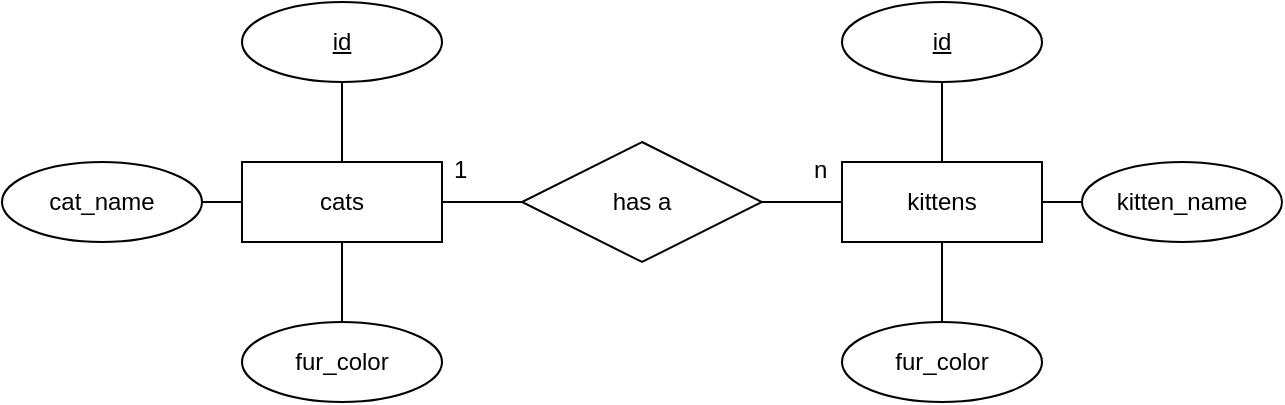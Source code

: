 <mxfile>
    <diagram id="sxPiTFbaHTy_uYjNto3b" name="1-n">
        <mxGraphModel dx="629" dy="344" grid="1" gridSize="10" guides="1" tooltips="1" connect="1" arrows="1" fold="1" page="1" pageScale="1" pageWidth="827" pageHeight="1169" math="0" shadow="0">
            <root>
                <mxCell id="0"/>
                <mxCell id="1" parent="0"/>
                <mxCell id="2" value="cats" style="whiteSpace=wrap;html=1;align=center;" vertex="1" parent="1">
                    <mxGeometry x="140" y="140" width="100" height="40" as="geometry"/>
                </mxCell>
                <mxCell id="3" value="cat_name" style="ellipse;whiteSpace=wrap;html=1;align=center;" vertex="1" parent="1">
                    <mxGeometry x="20" y="140" width="100" height="40" as="geometry"/>
                </mxCell>
                <mxCell id="4" value="fur_color" style="ellipse;whiteSpace=wrap;html=1;align=center;" vertex="1" parent="1">
                    <mxGeometry x="140" y="220" width="100" height="40" as="geometry"/>
                </mxCell>
                <mxCell id="5" value="id" style="ellipse;whiteSpace=wrap;html=1;align=center;fontStyle=4;" vertex="1" parent="1">
                    <mxGeometry x="140" y="60" width="100" height="40" as="geometry"/>
                </mxCell>
                <mxCell id="6" value="" style="endArrow=none;html=1;rounded=0;entryX=1;entryY=0.5;entryDx=0;entryDy=0;" edge="1" parent="1" target="3">
                    <mxGeometry relative="1" as="geometry">
                        <mxPoint x="140" y="160" as="sourcePoint"/>
                        <mxPoint x="400" y="170" as="targetPoint"/>
                    </mxGeometry>
                </mxCell>
                <mxCell id="7" value="" style="endArrow=none;html=1;rounded=0;exitX=0.5;exitY=1;exitDx=0;exitDy=0;entryX=0.5;entryY=0;entryDx=0;entryDy=0;" edge="1" parent="1" source="2" target="4">
                    <mxGeometry relative="1" as="geometry">
                        <mxPoint x="240" y="170" as="sourcePoint"/>
                        <mxPoint x="400" y="170" as="targetPoint"/>
                    </mxGeometry>
                </mxCell>
                <mxCell id="8" value="" style="endArrow=none;html=1;rounded=0;exitX=0.5;exitY=0;exitDx=0;exitDy=0;entryX=0.5;entryY=1;entryDx=0;entryDy=0;" edge="1" parent="1" source="2" target="5">
                    <mxGeometry relative="1" as="geometry">
                        <mxPoint x="240" y="170" as="sourcePoint"/>
                        <mxPoint x="400" y="170" as="targetPoint"/>
                    </mxGeometry>
                </mxCell>
                <mxCell id="9" value="kittens" style="whiteSpace=wrap;html=1;align=center;" vertex="1" parent="1">
                    <mxGeometry x="440" y="140" width="100" height="40" as="geometry"/>
                </mxCell>
                <mxCell id="10" value="kitten_name" style="ellipse;whiteSpace=wrap;html=1;align=center;" vertex="1" parent="1">
                    <mxGeometry x="560" y="140" width="100" height="40" as="geometry"/>
                </mxCell>
                <mxCell id="11" value="fur_color" style="ellipse;whiteSpace=wrap;html=1;align=center;" vertex="1" parent="1">
                    <mxGeometry x="440" y="220" width="100" height="40" as="geometry"/>
                </mxCell>
                <mxCell id="12" value="id" style="ellipse;whiteSpace=wrap;html=1;align=center;fontStyle=4;" vertex="1" parent="1">
                    <mxGeometry x="440" y="60" width="100" height="40" as="geometry"/>
                </mxCell>
                <mxCell id="13" value="" style="endArrow=none;html=1;rounded=0;exitX=0.5;exitY=1;exitDx=0;exitDy=0;entryX=0.5;entryY=0;entryDx=0;entryDy=0;" edge="1" parent="1" source="9" target="11">
                    <mxGeometry relative="1" as="geometry">
                        <mxPoint x="540" y="170" as="sourcePoint"/>
                        <mxPoint x="700" y="170" as="targetPoint"/>
                    </mxGeometry>
                </mxCell>
                <mxCell id="14" value="" style="endArrow=none;html=1;rounded=0;exitX=0.5;exitY=0;exitDx=0;exitDy=0;entryX=0.5;entryY=1;entryDx=0;entryDy=0;" edge="1" parent="1" source="9" target="12">
                    <mxGeometry relative="1" as="geometry">
                        <mxPoint x="540" y="170" as="sourcePoint"/>
                        <mxPoint x="700" y="170" as="targetPoint"/>
                    </mxGeometry>
                </mxCell>
                <mxCell id="15" value="" style="endArrow=none;html=1;rounded=0;exitX=1;exitY=0.5;exitDx=0;exitDy=0;entryX=0;entryY=0.5;entryDx=0;entryDy=0;" edge="1" parent="1" source="9" target="10">
                    <mxGeometry relative="1" as="geometry">
                        <mxPoint x="500" y="150" as="sourcePoint"/>
                        <mxPoint x="500" y="110" as="targetPoint"/>
                    </mxGeometry>
                </mxCell>
                <mxCell id="16" value="has a" style="shape=rhombus;perimeter=rhombusPerimeter;whiteSpace=wrap;html=1;align=center;" vertex="1" parent="1">
                    <mxGeometry x="280" y="130" width="120" height="60" as="geometry"/>
                </mxCell>
                <mxCell id="17" value="" style="endArrow=none;html=1;rounded=0;exitX=1;exitY=0.5;exitDx=0;exitDy=0;" edge="1" parent="1" source="2">
                    <mxGeometry relative="1" as="geometry">
                        <mxPoint x="260" y="170" as="sourcePoint"/>
                        <mxPoint x="280" y="160" as="targetPoint"/>
                    </mxGeometry>
                </mxCell>
                <mxCell id="18" value="" style="endArrow=none;html=1;rounded=0;exitX=1;exitY=0.5;exitDx=0;exitDy=0;entryX=0;entryY=0.5;entryDx=0;entryDy=0;" edge="1" parent="1" source="16" target="9">
                    <mxGeometry relative="1" as="geometry">
                        <mxPoint x="250" y="170" as="sourcePoint"/>
                        <mxPoint x="290" y="170" as="targetPoint"/>
                    </mxGeometry>
                </mxCell>
                <mxCell id="19" value="1" style="text;strokeColor=none;fillColor=none;spacingLeft=4;spacingRight=4;overflow=hidden;rotatable=0;points=[[0,0.5],[1,0.5]];portConstraint=eastwest;fontSize=12;" vertex="1" parent="1">
                    <mxGeometry x="240" y="130" width="20" height="30" as="geometry"/>
                </mxCell>
                <mxCell id="20" value="n" style="text;strokeColor=none;fillColor=none;spacingLeft=4;spacingRight=4;overflow=hidden;rotatable=0;points=[[0,0.5],[1,0.5]];portConstraint=eastwest;fontSize=12;" vertex="1" parent="1">
                    <mxGeometry x="420" y="130" width="20" height="30" as="geometry"/>
                </mxCell>
            </root>
        </mxGraphModel>
    </diagram>
</mxfile>

